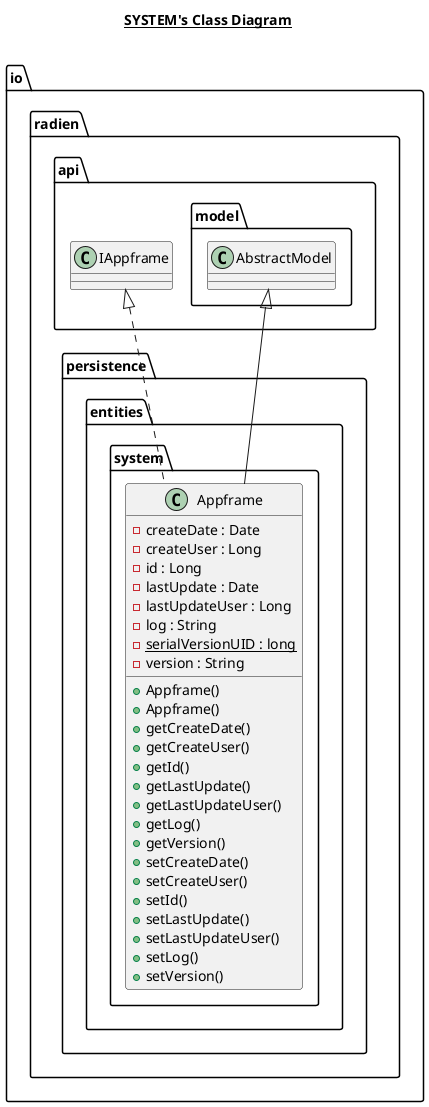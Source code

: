 @startuml

title __SYSTEM's Class Diagram__\n

  namespace io.radien.persistence.entities.system {
    class io.radien.persistence.entities.system.Appframe {
        - createDate : Date
        - createUser : Long
        - id : Long
        - lastUpdate : Date
        - lastUpdateUser : Long
        - log : String
        {static} - serialVersionUID : long
        - version : String
        + Appframe()
        + Appframe()
        + getCreateDate()
        + getCreateUser()
        + getId()
        + getLastUpdate()
        + getLastUpdateUser()
        + getLog()
        + getVersion()
        + setCreateDate()
        + setCreateUser()
        + setId()
        + setLastUpdate()
        + setLastUpdateUser()
        + setLog()
        + setVersion()
    }
  }
  

  io.radien.persistence.entities.system.Appframe .up.|> io.radien.api.IAppframe
  io.radien.persistence.entities.system.Appframe -up-|> io.radien.api.model.AbstractModel


 

@enduml
